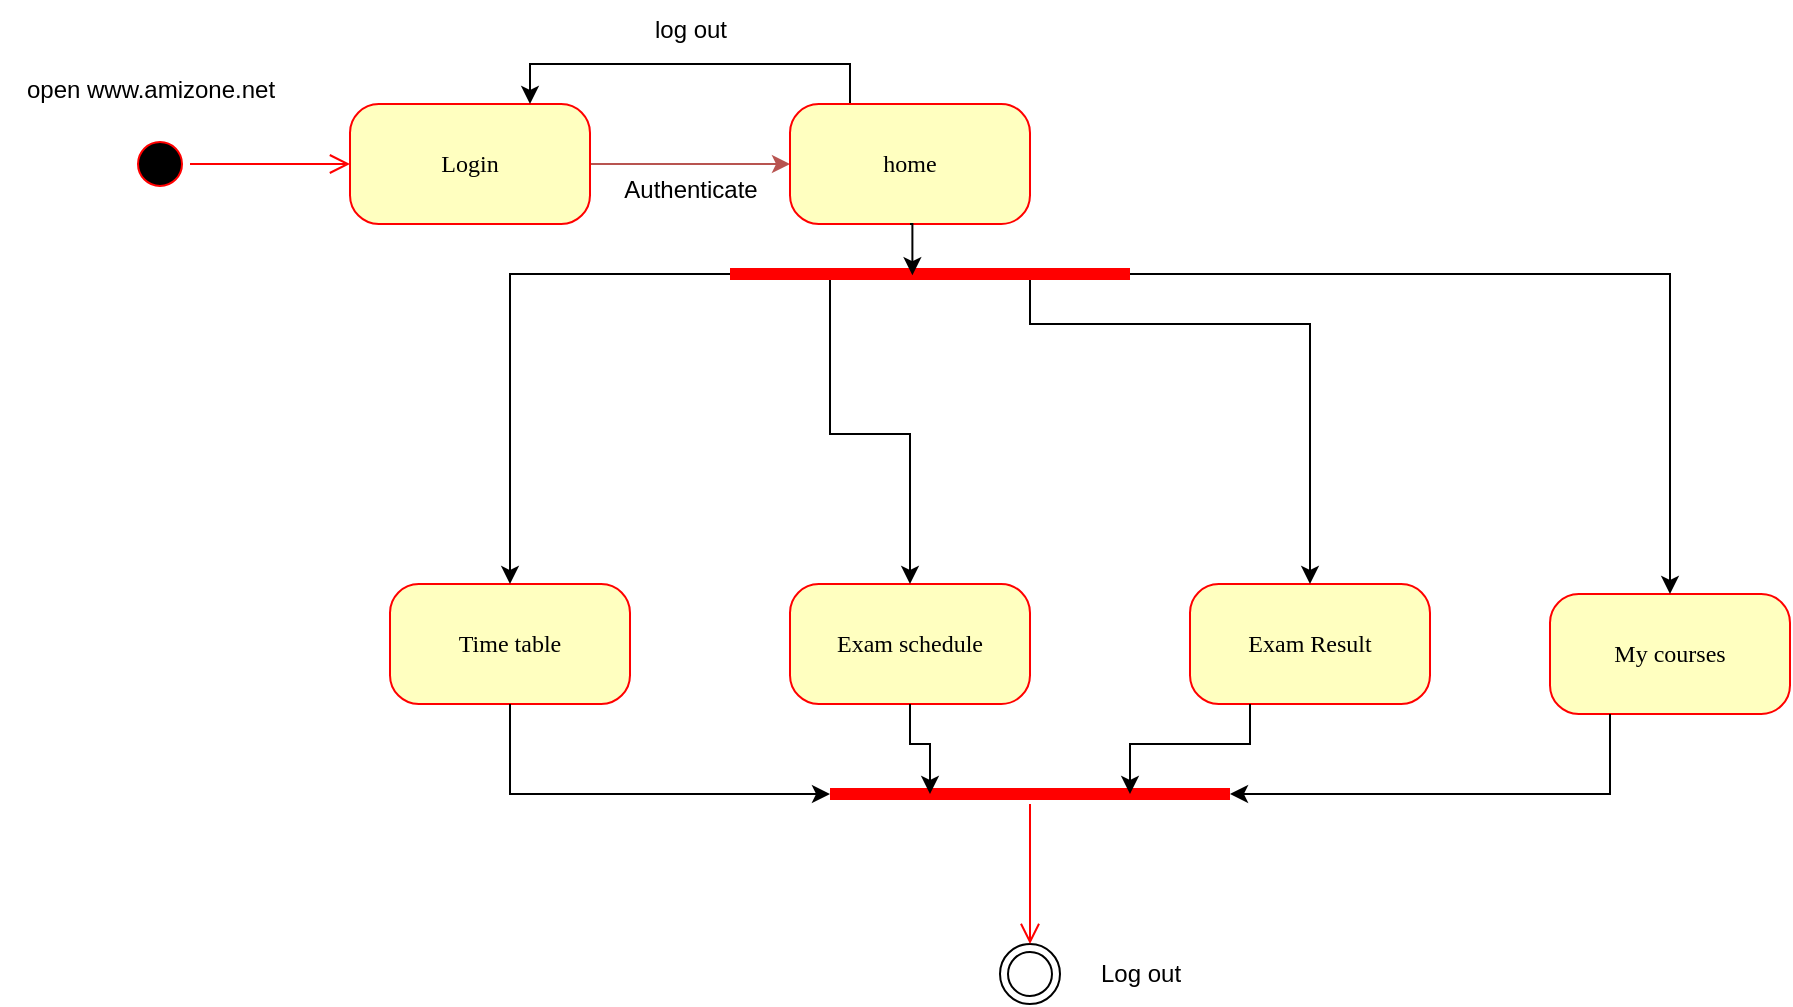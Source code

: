 <mxfile version="23.1.0" type="github">
  <diagram name="Page-1" id="58cdce13-f638-feb5-8d6f-7d28b1aa9fa0">
    <mxGraphModel dx="1050" dy="569" grid="1" gridSize="10" guides="1" tooltips="1" connect="1" arrows="1" fold="1" page="1" pageScale="1" pageWidth="1100" pageHeight="850" background="none" math="0" shadow="0">
      <root>
        <mxCell id="0" />
        <mxCell id="1" parent="0" />
        <mxCell id="382b91b5511bd0f7-1" value="" style="ellipse;html=1;shape=startState;fillColor=#000000;strokeColor=#ff0000;rounded=1;shadow=0;comic=0;labelBackgroundColor=none;fontFamily=Verdana;fontSize=12;fontColor=#000000;align=center;direction=south;" parent="1" vertex="1">
          <mxGeometry x="130" y="135" width="30" height="30" as="geometry" />
        </mxCell>
        <mxCell id="FuLLhX1Z4bMYEHbIj7ZK-2" style="edgeStyle=orthogonalEdgeStyle;rounded=0;orthogonalLoop=1;jettySize=auto;html=1;exitX=1;exitY=0.5;exitDx=0;exitDy=0;entryX=0;entryY=0.5;entryDx=0;entryDy=0;fillColor=#f8cecc;strokeColor=#b85450;" edge="1" parent="1" source="382b91b5511bd0f7-6" target="FuLLhX1Z4bMYEHbIj7ZK-1">
          <mxGeometry relative="1" as="geometry" />
        </mxCell>
        <mxCell id="382b91b5511bd0f7-6" value="Login" style="rounded=1;whiteSpace=wrap;html=1;arcSize=24;fillColor=#ffffc0;strokeColor=#ff0000;shadow=0;comic=0;labelBackgroundColor=none;fontFamily=Verdana;fontSize=12;fontColor=#000000;align=center;" parent="1" vertex="1">
          <mxGeometry x="240" y="120" width="120" height="60" as="geometry" />
        </mxCell>
        <mxCell id="2a3bc250acf0617d-9" style="edgeStyle=orthogonalEdgeStyle;html=1;labelBackgroundColor=none;endArrow=open;endSize=8;strokeColor=#ff0000;fontFamily=Verdana;fontSize=12;align=left;" parent="1" source="382b91b5511bd0f7-1" target="382b91b5511bd0f7-6" edge="1">
          <mxGeometry relative="1" as="geometry" />
        </mxCell>
        <mxCell id="FuLLhX1Z4bMYEHbIj7ZK-16" style="edgeStyle=orthogonalEdgeStyle;rounded=0;orthogonalLoop=1;jettySize=auto;html=1;exitX=0.25;exitY=0;exitDx=0;exitDy=0;entryX=0.75;entryY=0;entryDx=0;entryDy=0;" edge="1" parent="1" source="FuLLhX1Z4bMYEHbIj7ZK-1" target="382b91b5511bd0f7-6">
          <mxGeometry relative="1" as="geometry" />
        </mxCell>
        <mxCell id="FuLLhX1Z4bMYEHbIj7ZK-1" value="home" style="rounded=1;whiteSpace=wrap;html=1;arcSize=24;fillColor=#ffffc0;strokeColor=#ff0000;shadow=0;comic=0;labelBackgroundColor=none;fontFamily=Verdana;fontSize=12;fontColor=#000000;align=center;" vertex="1" parent="1">
          <mxGeometry x="460" y="120" width="120" height="60" as="geometry" />
        </mxCell>
        <mxCell id="FuLLhX1Z4bMYEHbIj7ZK-3" value="" style="ellipse;html=1;shape=endState;" vertex="1" parent="1">
          <mxGeometry x="565" y="540" width="30" height="30" as="geometry" />
        </mxCell>
        <mxCell id="FuLLhX1Z4bMYEHbIj7ZK-4" value="open www.amizone.net" style="text;html=1;align=center;verticalAlign=middle;resizable=0;points=[];autosize=1;strokeColor=none;fillColor=none;" vertex="1" parent="1">
          <mxGeometry x="65" y="98" width="150" height="30" as="geometry" />
        </mxCell>
        <mxCell id="FuLLhX1Z4bMYEHbIj7ZK-5" value="Log out" style="text;html=1;align=center;verticalAlign=middle;resizable=0;points=[];autosize=1;strokeColor=none;fillColor=none;" vertex="1" parent="1">
          <mxGeometry x="605" y="540" width="60" height="30" as="geometry" />
        </mxCell>
        <mxCell id="FuLLhX1Z4bMYEHbIj7ZK-7" value="Exam schedule" style="rounded=1;whiteSpace=wrap;html=1;arcSize=24;fillColor=#ffffc0;strokeColor=#ff0000;shadow=0;comic=0;labelBackgroundColor=none;fontFamily=Verdana;fontSize=12;fontColor=#000000;align=center;" vertex="1" parent="1">
          <mxGeometry x="460" y="360" width="120" height="60" as="geometry" />
        </mxCell>
        <mxCell id="FuLLhX1Z4bMYEHbIj7ZK-8" value="Time table" style="rounded=1;whiteSpace=wrap;html=1;arcSize=24;fillColor=#ffffc0;strokeColor=#ff0000;shadow=0;comic=0;labelBackgroundColor=none;fontFamily=Verdana;fontSize=12;fontColor=#000000;align=center;" vertex="1" parent="1">
          <mxGeometry x="260" y="360" width="120" height="60" as="geometry" />
        </mxCell>
        <mxCell id="FuLLhX1Z4bMYEHbIj7ZK-10" value="My courses" style="rounded=1;whiteSpace=wrap;html=1;arcSize=24;fillColor=#ffffc0;strokeColor=#ff0000;shadow=0;comic=0;labelBackgroundColor=none;fontFamily=Verdana;fontSize=12;fontColor=#000000;align=center;" vertex="1" parent="1">
          <mxGeometry x="840" y="365" width="120" height="60" as="geometry" />
        </mxCell>
        <mxCell id="FuLLhX1Z4bMYEHbIj7ZK-11" value="Exam Result" style="rounded=1;whiteSpace=wrap;html=1;arcSize=24;fillColor=#ffffc0;strokeColor=#ff0000;shadow=0;comic=0;labelBackgroundColor=none;fontFamily=Verdana;fontSize=12;fontColor=#000000;align=center;" vertex="1" parent="1">
          <mxGeometry x="660" y="360" width="120" height="60" as="geometry" />
        </mxCell>
        <mxCell id="FuLLhX1Z4bMYEHbIj7ZK-19" value="Authenticate" style="text;html=1;align=center;verticalAlign=middle;resizable=0;points=[];autosize=1;strokeColor=none;fillColor=none;" vertex="1" parent="1">
          <mxGeometry x="365" y="148" width="90" height="30" as="geometry" />
        </mxCell>
        <mxCell id="FuLLhX1Z4bMYEHbIj7ZK-22" style="edgeStyle=orthogonalEdgeStyle;rounded=0;orthogonalLoop=1;jettySize=auto;html=1;exitX=0;exitY=0.5;exitDx=0;exitDy=0;exitPerimeter=0;entryX=0.5;entryY=0;entryDx=0;entryDy=0;" edge="1" parent="1" source="FuLLhX1Z4bMYEHbIj7ZK-20" target="FuLLhX1Z4bMYEHbIj7ZK-8">
          <mxGeometry relative="1" as="geometry">
            <Array as="points">
              <mxPoint x="320" y="205" />
            </Array>
          </mxGeometry>
        </mxCell>
        <mxCell id="FuLLhX1Z4bMYEHbIj7ZK-23" style="edgeStyle=orthogonalEdgeStyle;rounded=0;orthogonalLoop=1;jettySize=auto;html=1;exitX=0.25;exitY=0.5;exitDx=0;exitDy=0;exitPerimeter=0;entryX=0.5;entryY=0;entryDx=0;entryDy=0;" edge="1" parent="1" source="FuLLhX1Z4bMYEHbIj7ZK-20" target="FuLLhX1Z4bMYEHbIj7ZK-7">
          <mxGeometry relative="1" as="geometry" />
        </mxCell>
        <mxCell id="FuLLhX1Z4bMYEHbIj7ZK-24" style="edgeStyle=orthogonalEdgeStyle;rounded=0;orthogonalLoop=1;jettySize=auto;html=1;exitX=0.75;exitY=0.5;exitDx=0;exitDy=0;exitPerimeter=0;entryX=0.5;entryY=0;entryDx=0;entryDy=0;" edge="1" parent="1" source="FuLLhX1Z4bMYEHbIj7ZK-20" target="FuLLhX1Z4bMYEHbIj7ZK-11">
          <mxGeometry relative="1" as="geometry">
            <Array as="points">
              <mxPoint x="580" y="230" />
              <mxPoint x="720" y="230" />
            </Array>
          </mxGeometry>
        </mxCell>
        <mxCell id="FuLLhX1Z4bMYEHbIj7ZK-25" style="edgeStyle=orthogonalEdgeStyle;rounded=0;orthogonalLoop=1;jettySize=auto;html=1;entryX=0.5;entryY=0;entryDx=0;entryDy=0;" edge="1" parent="1" source="FuLLhX1Z4bMYEHbIj7ZK-20" target="FuLLhX1Z4bMYEHbIj7ZK-10">
          <mxGeometry relative="1" as="geometry" />
        </mxCell>
        <mxCell id="FuLLhX1Z4bMYEHbIj7ZK-20" value="" style="shape=line;html=1;strokeWidth=6;strokeColor=#ff0000;" vertex="1" parent="1">
          <mxGeometry x="430" y="200" width="200" height="10" as="geometry" />
        </mxCell>
        <mxCell id="FuLLhX1Z4bMYEHbIj7ZK-28" style="edgeStyle=orthogonalEdgeStyle;rounded=0;orthogonalLoop=1;jettySize=auto;html=1;exitX=0.5;exitY=1;exitDx=0;exitDy=0;entryX=0.456;entryY=0.56;entryDx=0;entryDy=0;entryPerimeter=0;" edge="1" parent="1" source="FuLLhX1Z4bMYEHbIj7ZK-1" target="FuLLhX1Z4bMYEHbIj7ZK-20">
          <mxGeometry relative="1" as="geometry" />
        </mxCell>
        <mxCell id="FuLLhX1Z4bMYEHbIj7ZK-29" value="log out" style="text;html=1;align=center;verticalAlign=middle;resizable=0;points=[];autosize=1;strokeColor=none;fillColor=none;" vertex="1" parent="1">
          <mxGeometry x="380" y="68" width="60" height="30" as="geometry" />
        </mxCell>
        <mxCell id="FuLLhX1Z4bMYEHbIj7ZK-33" value="" style="shape=line;html=1;strokeWidth=6;strokeColor=#ff0000;" vertex="1" parent="1">
          <mxGeometry x="480" y="460" width="200" height="10" as="geometry" />
        </mxCell>
        <mxCell id="FuLLhX1Z4bMYEHbIj7ZK-34" value="" style="edgeStyle=orthogonalEdgeStyle;html=1;verticalAlign=bottom;endArrow=open;endSize=8;strokeColor=#ff0000;rounded=0;" edge="1" source="FuLLhX1Z4bMYEHbIj7ZK-33" parent="1">
          <mxGeometry relative="1" as="geometry">
            <mxPoint x="580" y="540" as="targetPoint" />
          </mxGeometry>
        </mxCell>
        <mxCell id="FuLLhX1Z4bMYEHbIj7ZK-35" style="edgeStyle=orthogonalEdgeStyle;rounded=0;orthogonalLoop=1;jettySize=auto;html=1;exitX=0.5;exitY=1;exitDx=0;exitDy=0;entryX=0;entryY=0.5;entryDx=0;entryDy=0;entryPerimeter=0;" edge="1" parent="1" source="FuLLhX1Z4bMYEHbIj7ZK-8" target="FuLLhX1Z4bMYEHbIj7ZK-33">
          <mxGeometry relative="1" as="geometry" />
        </mxCell>
        <mxCell id="FuLLhX1Z4bMYEHbIj7ZK-36" style="edgeStyle=orthogonalEdgeStyle;rounded=0;orthogonalLoop=1;jettySize=auto;html=1;exitX=0.5;exitY=1;exitDx=0;exitDy=0;entryX=0.25;entryY=0.5;entryDx=0;entryDy=0;entryPerimeter=0;" edge="1" parent="1" source="FuLLhX1Z4bMYEHbIj7ZK-7" target="FuLLhX1Z4bMYEHbIj7ZK-33">
          <mxGeometry relative="1" as="geometry" />
        </mxCell>
        <mxCell id="FuLLhX1Z4bMYEHbIj7ZK-37" style="edgeStyle=orthogonalEdgeStyle;rounded=0;orthogonalLoop=1;jettySize=auto;html=1;exitX=0.25;exitY=1;exitDx=0;exitDy=0;entryX=0.75;entryY=0.5;entryDx=0;entryDy=0;entryPerimeter=0;" edge="1" parent="1" source="FuLLhX1Z4bMYEHbIj7ZK-11" target="FuLLhX1Z4bMYEHbIj7ZK-33">
          <mxGeometry relative="1" as="geometry" />
        </mxCell>
        <mxCell id="FuLLhX1Z4bMYEHbIj7ZK-38" style="edgeStyle=orthogonalEdgeStyle;rounded=0;orthogonalLoop=1;jettySize=auto;html=1;exitX=0.25;exitY=1;exitDx=0;exitDy=0;entryX=1;entryY=0.5;entryDx=0;entryDy=0;entryPerimeter=0;" edge="1" parent="1" source="FuLLhX1Z4bMYEHbIj7ZK-10" target="FuLLhX1Z4bMYEHbIj7ZK-33">
          <mxGeometry relative="1" as="geometry" />
        </mxCell>
      </root>
    </mxGraphModel>
  </diagram>
</mxfile>
